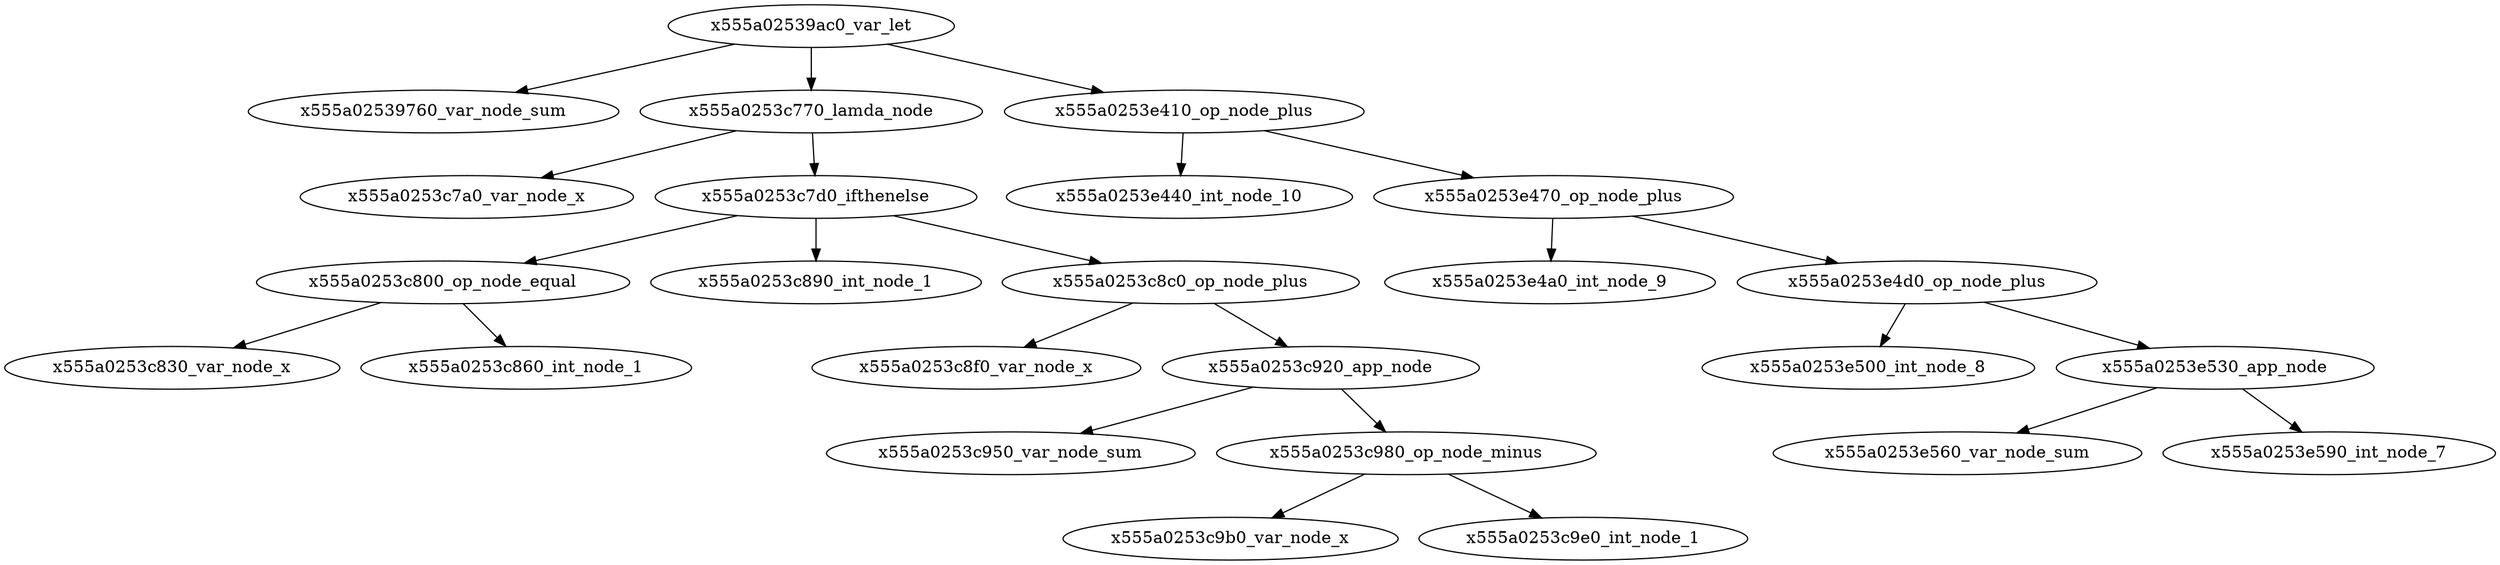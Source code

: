 digraph G {
x555a02539ac0_var_let -> x555a02539760_var_node_sum
x555a02539ac0_var_let -> x555a0253c770_lamda_node
x555a0253c770_lamda_node -> x555a0253c7a0_var_node_x
x555a0253c770_lamda_node -> x555a0253c7d0_ifthenelse
x555a0253c7d0_ifthenelse -> x555a0253c800_op_node_equal
x555a0253c800_op_node_equal -> x555a0253c830_var_node_x
x555a0253c800_op_node_equal -> x555a0253c860_int_node_1
x555a0253c7d0_ifthenelse -> x555a0253c890_int_node_1
x555a0253c7d0_ifthenelse -> x555a0253c8c0_op_node_plus
x555a0253c8c0_op_node_plus -> x555a0253c8f0_var_node_x
x555a0253c8c0_op_node_plus -> x555a0253c920_app_node
x555a0253c920_app_node -> x555a0253c950_var_node_sum
x555a0253c920_app_node -> x555a0253c980_op_node_minus
x555a0253c980_op_node_minus -> x555a0253c9b0_var_node_x
x555a0253c980_op_node_minus -> x555a0253c9e0_int_node_1
x555a02539ac0_var_let -> x555a0253e410_op_node_plus
x555a0253e410_op_node_plus -> x555a0253e440_int_node_10
x555a0253e410_op_node_plus -> x555a0253e470_op_node_plus
x555a0253e470_op_node_plus -> x555a0253e4a0_int_node_9
x555a0253e470_op_node_plus -> x555a0253e4d0_op_node_plus
x555a0253e4d0_op_node_plus -> x555a0253e500_int_node_8
x555a0253e4d0_op_node_plus -> x555a0253e530_app_node
x555a0253e530_app_node -> x555a0253e560_var_node_sum
x555a0253e530_app_node -> x555a0253e590_int_node_7
}